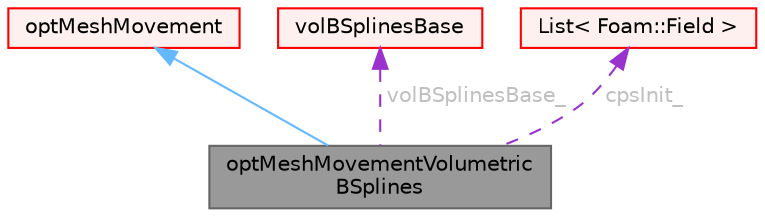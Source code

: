 digraph "optMeshMovementVolumetricBSplines"
{
 // LATEX_PDF_SIZE
  bgcolor="transparent";
  edge [fontname=Helvetica,fontsize=10,labelfontname=Helvetica,labelfontsize=10];
  node [fontname=Helvetica,fontsize=10,shape=box,height=0.2,width=0.4];
  Node1 [id="Node000001",label="optMeshMovementVolumetric\lBSplines",height=0.2,width=0.4,color="gray40", fillcolor="grey60", style="filled", fontcolor="black",tooltip="Converts NURBS volume control points update to actual mesh movement. Internal points are also moved b..."];
  Node2 -> Node1 [id="edge1_Node000001_Node000002",dir="back",color="steelblue1",style="solid",tooltip=" "];
  Node2 [id="Node000002",label="optMeshMovement",height=0.2,width=0.4,color="red", fillcolor="#FFF0F0", style="filled",URL="$classFoam_1_1optMeshMovement.html",tooltip="Abstract base class for translating an update of the design variables into mesh movement."];
  Node64 -> Node1 [id="edge2_Node000001_Node000064",dir="back",color="darkorchid3",style="dashed",tooltip=" ",label=" volBSplinesBase_",fontcolor="grey" ];
  Node64 [id="Node000064",label="volBSplinesBase",height=0.2,width=0.4,color="red", fillcolor="#FFF0F0", style="filled",URL="$classFoam_1_1volBSplinesBase.html",tooltip="Class constructing a number of volumetric B-Splines boxes, read from dynamicMeshDict...."];
  Node72 -> Node1 [id="edge3_Node000001_Node000072",dir="back",color="darkorchid3",style="dashed",tooltip=" ",label=" cpsInit_",fontcolor="grey" ];
  Node72 [id="Node000072",label="List\< Foam::Field \>",height=0.2,width=0.4,color="red", fillcolor="#FFF0F0", style="filled",URL="$classFoam_1_1List.html",tooltip=" "];
}

